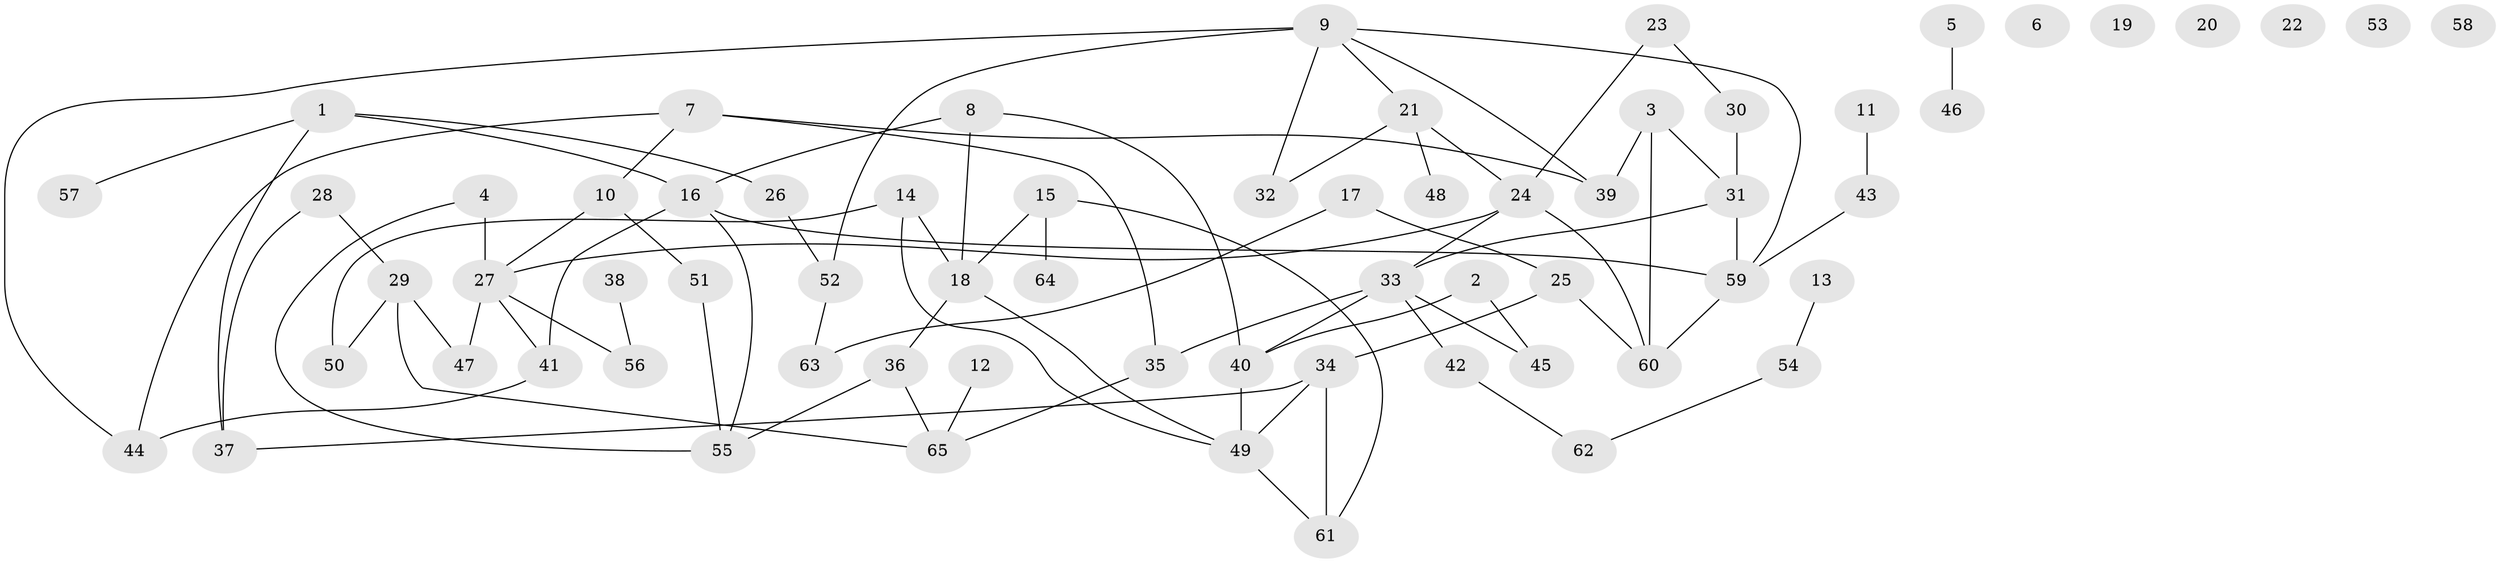 // coarse degree distribution, {4: 0.06818181818181818, 2: 0.22727272727272727, 3: 0.22727272727272727, 0: 0.1590909090909091, 5: 0.06818181818181818, 9: 0.045454545454545456, 1: 0.11363636363636363, 7: 0.045454545454545456, 6: 0.045454545454545456}
// Generated by graph-tools (version 1.1) at 2025/41/03/06/25 10:41:20]
// undirected, 65 vertices, 85 edges
graph export_dot {
graph [start="1"]
  node [color=gray90,style=filled];
  1;
  2;
  3;
  4;
  5;
  6;
  7;
  8;
  9;
  10;
  11;
  12;
  13;
  14;
  15;
  16;
  17;
  18;
  19;
  20;
  21;
  22;
  23;
  24;
  25;
  26;
  27;
  28;
  29;
  30;
  31;
  32;
  33;
  34;
  35;
  36;
  37;
  38;
  39;
  40;
  41;
  42;
  43;
  44;
  45;
  46;
  47;
  48;
  49;
  50;
  51;
  52;
  53;
  54;
  55;
  56;
  57;
  58;
  59;
  60;
  61;
  62;
  63;
  64;
  65;
  1 -- 16;
  1 -- 26;
  1 -- 37;
  1 -- 57;
  2 -- 40;
  2 -- 45;
  3 -- 31;
  3 -- 39;
  3 -- 60;
  4 -- 27;
  4 -- 55;
  5 -- 46;
  7 -- 10;
  7 -- 35;
  7 -- 39;
  7 -- 44;
  8 -- 16;
  8 -- 18;
  8 -- 40;
  9 -- 21;
  9 -- 32;
  9 -- 39;
  9 -- 44;
  9 -- 52;
  9 -- 59;
  10 -- 27;
  10 -- 51;
  11 -- 43;
  12 -- 65;
  13 -- 54;
  14 -- 18;
  14 -- 49;
  14 -- 50;
  15 -- 18;
  15 -- 61;
  15 -- 64;
  16 -- 41;
  16 -- 55;
  16 -- 59;
  17 -- 25;
  17 -- 63;
  18 -- 36;
  18 -- 49;
  21 -- 24;
  21 -- 32;
  21 -- 48;
  23 -- 24;
  23 -- 30;
  24 -- 27;
  24 -- 33;
  24 -- 60;
  25 -- 34;
  25 -- 60;
  26 -- 52;
  27 -- 41;
  27 -- 47;
  27 -- 56;
  28 -- 29;
  28 -- 37;
  29 -- 47;
  29 -- 50;
  29 -- 65;
  30 -- 31;
  31 -- 33;
  31 -- 59;
  33 -- 35;
  33 -- 40;
  33 -- 42;
  33 -- 45;
  34 -- 37;
  34 -- 49;
  34 -- 61;
  35 -- 65;
  36 -- 55;
  36 -- 65;
  38 -- 56;
  40 -- 49;
  41 -- 44;
  42 -- 62;
  43 -- 59;
  49 -- 61;
  51 -- 55;
  52 -- 63;
  54 -- 62;
  59 -- 60;
}
